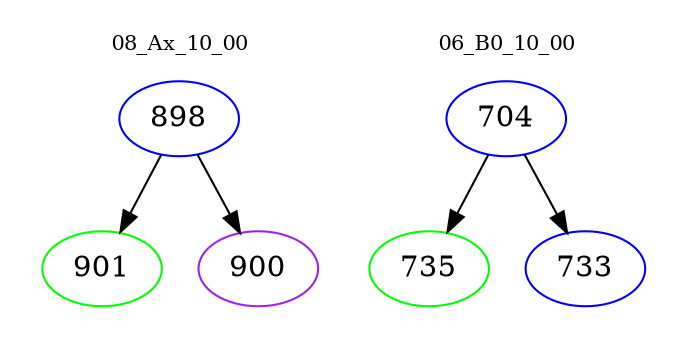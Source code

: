 digraph{
subgraph cluster_0 {
color = white
label = "08_Ax_10_00";
fontsize=10;
T0_898 [label="898", color="blue"]
T0_898 -> T0_901 [color="black"]
T0_901 [label="901", color="green"]
T0_898 -> T0_900 [color="black"]
T0_900 [label="900", color="purple"]
}
subgraph cluster_1 {
color = white
label = "06_B0_10_00";
fontsize=10;
T1_704 [label="704", color="blue"]
T1_704 -> T1_735 [color="black"]
T1_735 [label="735", color="green"]
T1_704 -> T1_733 [color="black"]
T1_733 [label="733", color="blue"]
}
}
